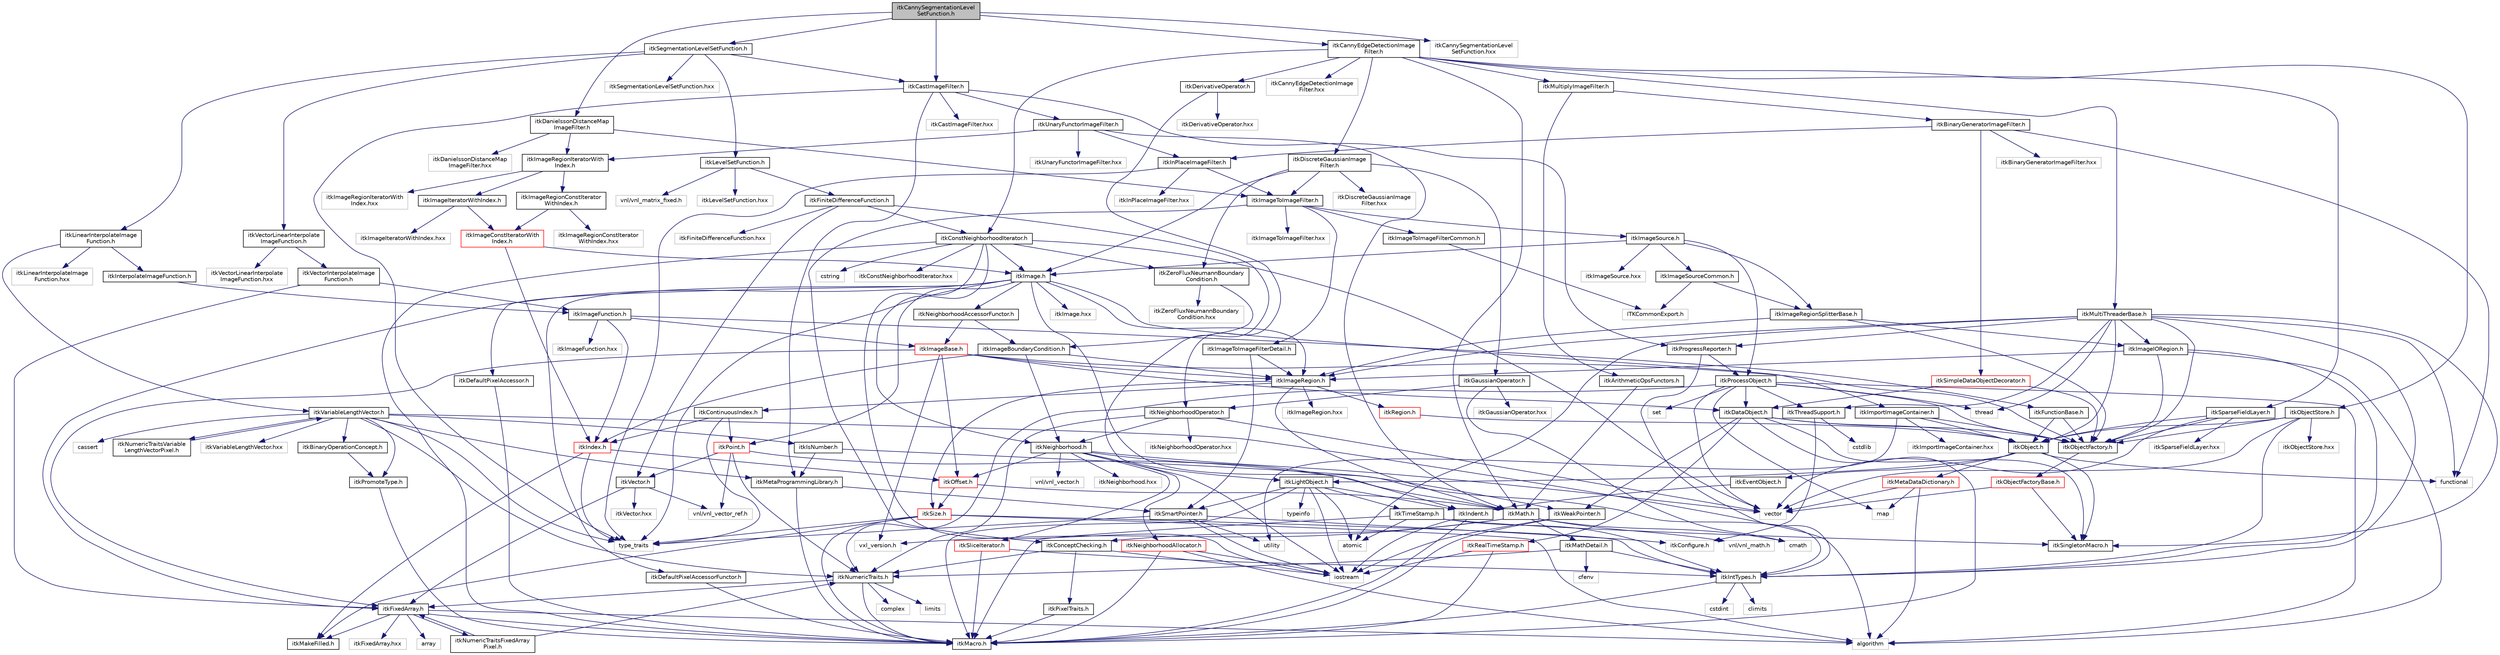 digraph "itkCannySegmentationLevelSetFunction.h"
{
 // LATEX_PDF_SIZE
  edge [fontname="Helvetica",fontsize="10",labelfontname="Helvetica",labelfontsize="10"];
  node [fontname="Helvetica",fontsize="10",shape=record];
  Node1 [label="itkCannySegmentationLevel\lSetFunction.h",height=0.2,width=0.4,color="black", fillcolor="grey75", style="filled", fontcolor="black",tooltip=" "];
  Node1 -> Node2 [color="midnightblue",fontsize="10",style="solid",fontname="Helvetica"];
  Node2 [label="itkSegmentationLevelSetFunction.h",height=0.2,width=0.4,color="black", fillcolor="white", style="filled",URL="$itkSegmentationLevelSetFunction_8h.html",tooltip=" "];
  Node2 -> Node3 [color="midnightblue",fontsize="10",style="solid",fontname="Helvetica"];
  Node3 [label="itkLevelSetFunction.h",height=0.2,width=0.4,color="black", fillcolor="white", style="filled",URL="$itkLevelSetFunction_8h.html",tooltip=" "];
  Node3 -> Node4 [color="midnightblue",fontsize="10",style="solid",fontname="Helvetica"];
  Node4 [label="itkFiniteDifferenceFunction.h",height=0.2,width=0.4,color="black", fillcolor="white", style="filled",URL="$itkFiniteDifferenceFunction_8h.html",tooltip=" "];
  Node4 -> Node5 [color="midnightblue",fontsize="10",style="solid",fontname="Helvetica"];
  Node5 [label="itkLightObject.h",height=0.2,width=0.4,color="black", fillcolor="white", style="filled",URL="$itkLightObject_8h.html",tooltip=" "];
  Node5 -> Node6 [color="midnightblue",fontsize="10",style="solid",fontname="Helvetica"];
  Node6 [label="itkMacro.h",height=0.2,width=0.4,color="black", fillcolor="white", style="filled",URL="$itkMacro_8h.html",tooltip=" "];
  Node5 -> Node7 [color="midnightblue",fontsize="10",style="solid",fontname="Helvetica"];
  Node7 [label="itkSmartPointer.h",height=0.2,width=0.4,color="black", fillcolor="white", style="filled",URL="$itkSmartPointer_8h.html",tooltip=" "];
  Node7 -> Node8 [color="midnightblue",fontsize="10",style="solid",fontname="Helvetica"];
  Node8 [label="iostream",height=0.2,width=0.4,color="grey75", fillcolor="white", style="filled",tooltip=" "];
  Node7 -> Node9 [color="midnightblue",fontsize="10",style="solid",fontname="Helvetica"];
  Node9 [label="utility",height=0.2,width=0.4,color="grey75", fillcolor="white", style="filled",tooltip=" "];
  Node7 -> Node10 [color="midnightblue",fontsize="10",style="solid",fontname="Helvetica"];
  Node10 [label="type_traits",height=0.2,width=0.4,color="grey75", fillcolor="white", style="filled",tooltip=" "];
  Node7 -> Node11 [color="midnightblue",fontsize="10",style="solid",fontname="Helvetica"];
  Node11 [label="itkConfigure.h",height=0.2,width=0.4,color="grey75", fillcolor="white", style="filled",tooltip=" "];
  Node5 -> Node12 [color="midnightblue",fontsize="10",style="solid",fontname="Helvetica"];
  Node12 [label="itkTimeStamp.h",height=0.2,width=0.4,color="black", fillcolor="white", style="filled",URL="$itkTimeStamp_8h.html",tooltip=" "];
  Node12 -> Node6 [color="midnightblue",fontsize="10",style="solid",fontname="Helvetica"];
  Node12 -> Node13 [color="midnightblue",fontsize="10",style="solid",fontname="Helvetica"];
  Node13 [label="itkIntTypes.h",height=0.2,width=0.4,color="black", fillcolor="white", style="filled",URL="$itkIntTypes_8h.html",tooltip=" "];
  Node13 -> Node6 [color="midnightblue",fontsize="10",style="solid",fontname="Helvetica"];
  Node13 -> Node14 [color="midnightblue",fontsize="10",style="solid",fontname="Helvetica"];
  Node14 [label="cstdint",height=0.2,width=0.4,color="grey75", fillcolor="white", style="filled",tooltip=" "];
  Node13 -> Node15 [color="midnightblue",fontsize="10",style="solid",fontname="Helvetica"];
  Node15 [label="climits",height=0.2,width=0.4,color="grey75", fillcolor="white", style="filled",tooltip=" "];
  Node12 -> Node16 [color="midnightblue",fontsize="10",style="solid",fontname="Helvetica"];
  Node16 [label="atomic",height=0.2,width=0.4,color="grey75", fillcolor="white", style="filled",tooltip=" "];
  Node12 -> Node17 [color="midnightblue",fontsize="10",style="solid",fontname="Helvetica"];
  Node17 [label="itkSingletonMacro.h",height=0.2,width=0.4,color="black", fillcolor="white", style="filled",URL="$itkSingletonMacro_8h.html",tooltip=" "];
  Node5 -> Node18 [color="midnightblue",fontsize="10",style="solid",fontname="Helvetica"];
  Node18 [label="itkIndent.h",height=0.2,width=0.4,color="black", fillcolor="white", style="filled",URL="$itkIndent_8h.html",tooltip=" "];
  Node18 -> Node6 [color="midnightblue",fontsize="10",style="solid",fontname="Helvetica"];
  Node18 -> Node8 [color="midnightblue",fontsize="10",style="solid",fontname="Helvetica"];
  Node5 -> Node16 [color="midnightblue",fontsize="10",style="solid",fontname="Helvetica"];
  Node5 -> Node8 [color="midnightblue",fontsize="10",style="solid",fontname="Helvetica"];
  Node5 -> Node19 [color="midnightblue",fontsize="10",style="solid",fontname="Helvetica"];
  Node19 [label="typeinfo",height=0.2,width=0.4,color="grey75", fillcolor="white", style="filled",tooltip=" "];
  Node4 -> Node20 [color="midnightblue",fontsize="10",style="solid",fontname="Helvetica"];
  Node20 [label="itkConstNeighborhoodIterator.h",height=0.2,width=0.4,color="black", fillcolor="white", style="filled",URL="$itkConstNeighborhoodIterator_8h.html",tooltip=" "];
  Node20 -> Node21 [color="midnightblue",fontsize="10",style="solid",fontname="Helvetica"];
  Node21 [label="vector",height=0.2,width=0.4,color="grey75", fillcolor="white", style="filled",tooltip=" "];
  Node20 -> Node22 [color="midnightblue",fontsize="10",style="solid",fontname="Helvetica"];
  Node22 [label="cstring",height=0.2,width=0.4,color="grey75", fillcolor="white", style="filled",tooltip=" "];
  Node20 -> Node8 [color="midnightblue",fontsize="10",style="solid",fontname="Helvetica"];
  Node20 -> Node23 [color="midnightblue",fontsize="10",style="solid",fontname="Helvetica"];
  Node23 [label="itkImage.h",height=0.2,width=0.4,color="black", fillcolor="white", style="filled",URL="$itkImage_8h.html",tooltip=" "];
  Node23 -> Node24 [color="midnightblue",fontsize="10",style="solid",fontname="Helvetica"];
  Node24 [label="itkImageRegion.h",height=0.2,width=0.4,color="black", fillcolor="white", style="filled",URL="$itkImageRegion_8h.html",tooltip=" "];
  Node24 -> Node25 [color="midnightblue",fontsize="10",style="solid",fontname="Helvetica"];
  Node25 [label="itkRegion.h",height=0.2,width=0.4,color="red", fillcolor="white", style="filled",URL="$itkRegion_8h.html",tooltip=" "];
  Node25 -> Node26 [color="midnightblue",fontsize="10",style="solid",fontname="Helvetica"];
  Node26 [label="itkObject.h",height=0.2,width=0.4,color="black", fillcolor="white", style="filled",URL="$itkObject_8h.html",tooltip=" "];
  Node26 -> Node5 [color="midnightblue",fontsize="10",style="solid",fontname="Helvetica"];
  Node26 -> Node27 [color="midnightblue",fontsize="10",style="solid",fontname="Helvetica"];
  Node27 [label="itkEventObject.h",height=0.2,width=0.4,color="black", fillcolor="white", style="filled",URL="$itkEventObject_8h.html",tooltip=" "];
  Node27 -> Node18 [color="midnightblue",fontsize="10",style="solid",fontname="Helvetica"];
  Node26 -> Node28 [color="midnightblue",fontsize="10",style="solid",fontname="Helvetica"];
  Node28 [label="itkMetaDataDictionary.h",height=0.2,width=0.4,color="red", fillcolor="white", style="filled",URL="$itkMetaDataDictionary_8h.html",tooltip=" "];
  Node28 -> Node30 [color="midnightblue",fontsize="10",style="solid",fontname="Helvetica"];
  Node30 [label="algorithm",height=0.2,width=0.4,color="grey75", fillcolor="white", style="filled",tooltip=" "];
  Node28 -> Node21 [color="midnightblue",fontsize="10",style="solid",fontname="Helvetica"];
  Node28 -> Node31 [color="midnightblue",fontsize="10",style="solid",fontname="Helvetica"];
  Node31 [label="map",height=0.2,width=0.4,color="grey75", fillcolor="white", style="filled",tooltip=" "];
  Node26 -> Node17 [color="midnightblue",fontsize="10",style="solid",fontname="Helvetica"];
  Node26 -> Node34 [color="midnightblue",fontsize="10",style="solid",fontname="Helvetica"];
  Node34 [label="functional",height=0.2,width=0.4,color="grey75", fillcolor="white", style="filled",tooltip=" "];
  Node24 -> Node37 [color="midnightblue",fontsize="10",style="solid",fontname="Helvetica"];
  Node37 [label="itkSize.h",height=0.2,width=0.4,color="red", fillcolor="white", style="filled",URL="$itkSize_8h.html",tooltip=" "];
  Node37 -> Node13 [color="midnightblue",fontsize="10",style="solid",fontname="Helvetica"];
  Node37 -> Node6 [color="midnightblue",fontsize="10",style="solid",fontname="Helvetica"];
  Node37 -> Node38 [color="midnightblue",fontsize="10",style="solid",fontname="Helvetica"];
  Node38 [label="itkMakeFilled.h",height=0.2,width=0.4,color="black", fillcolor="white", style="filled",URL="$itkMakeFilled_8h.html",tooltip=" "];
  Node37 -> Node30 [color="midnightblue",fontsize="10",style="solid",fontname="Helvetica"];
  Node37 -> Node10 [color="midnightblue",fontsize="10",style="solid",fontname="Helvetica"];
  Node24 -> Node40 [color="midnightblue",fontsize="10",style="solid",fontname="Helvetica"];
  Node40 [label="itkContinuousIndex.h",height=0.2,width=0.4,color="black", fillcolor="white", style="filled",URL="$itkContinuousIndex_8h.html",tooltip=" "];
  Node40 -> Node41 [color="midnightblue",fontsize="10",style="solid",fontname="Helvetica"];
  Node41 [label="itkPoint.h",height=0.2,width=0.4,color="red", fillcolor="white", style="filled",URL="$itkPoint_8h.html",tooltip=" "];
  Node41 -> Node42 [color="midnightblue",fontsize="10",style="solid",fontname="Helvetica"];
  Node42 [label="itkNumericTraits.h",height=0.2,width=0.4,color="black", fillcolor="white", style="filled",URL="$itkNumericTraits_8h.html",tooltip=" "];
  Node42 -> Node6 [color="midnightblue",fontsize="10",style="solid",fontname="Helvetica"];
  Node42 -> Node43 [color="midnightblue",fontsize="10",style="solid",fontname="Helvetica"];
  Node43 [label="limits",height=0.2,width=0.4,color="grey75", fillcolor="white", style="filled",tooltip=" "];
  Node42 -> Node44 [color="midnightblue",fontsize="10",style="solid",fontname="Helvetica"];
  Node44 [label="complex",height=0.2,width=0.4,color="grey75", fillcolor="white", style="filled",tooltip=" "];
  Node42 -> Node45 [color="midnightblue",fontsize="10",style="solid",fontname="Helvetica"];
  Node45 [label="itkFixedArray.h",height=0.2,width=0.4,color="black", fillcolor="white", style="filled",URL="$itkFixedArray_8h.html",tooltip=" "];
  Node45 -> Node6 [color="midnightblue",fontsize="10",style="solid",fontname="Helvetica"];
  Node45 -> Node38 [color="midnightblue",fontsize="10",style="solid",fontname="Helvetica"];
  Node45 -> Node30 [color="midnightblue",fontsize="10",style="solid",fontname="Helvetica"];
  Node45 -> Node46 [color="midnightblue",fontsize="10",style="solid",fontname="Helvetica"];
  Node46 [label="array",height=0.2,width=0.4,color="grey75", fillcolor="white", style="filled",tooltip=" "];
  Node45 -> Node47 [color="midnightblue",fontsize="10",style="solid",fontname="Helvetica"];
  Node47 [label="itkFixedArray.hxx",height=0.2,width=0.4,color="grey75", fillcolor="white", style="filled",tooltip=" "];
  Node45 -> Node48 [color="midnightblue",fontsize="10",style="solid",fontname="Helvetica"];
  Node48 [label="itkNumericTraitsFixedArray\lPixel.h",height=0.2,width=0.4,color="black", fillcolor="white", style="filled",URL="$itkNumericTraitsFixedArrayPixel_8h.html",tooltip=" "];
  Node48 -> Node42 [color="midnightblue",fontsize="10",style="solid",fontname="Helvetica"];
  Node48 -> Node45 [color="midnightblue",fontsize="10",style="solid",fontname="Helvetica"];
  Node41 -> Node49 [color="midnightblue",fontsize="10",style="solid",fontname="Helvetica"];
  Node49 [label="itkVector.h",height=0.2,width=0.4,color="black", fillcolor="white", style="filled",URL="$itkVector_8h.html",tooltip=" "];
  Node49 -> Node45 [color="midnightblue",fontsize="10",style="solid",fontname="Helvetica"];
  Node49 -> Node50 [color="midnightblue",fontsize="10",style="solid",fontname="Helvetica"];
  Node50 [label="vnl/vnl_vector_ref.h",height=0.2,width=0.4,color="grey75", fillcolor="white", style="filled",tooltip=" "];
  Node49 -> Node51 [color="midnightblue",fontsize="10",style="solid",fontname="Helvetica"];
  Node51 [label="itkVector.hxx",height=0.2,width=0.4,color="grey75", fillcolor="white", style="filled",tooltip=" "];
  Node41 -> Node50 [color="midnightblue",fontsize="10",style="solid",fontname="Helvetica"];
  Node41 -> Node52 [color="midnightblue",fontsize="10",style="solid",fontname="Helvetica"];
  Node52 [label="itkMath.h",height=0.2,width=0.4,color="black", fillcolor="white", style="filled",URL="$itkMath_8h.html",tooltip=" "];
  Node52 -> Node53 [color="midnightblue",fontsize="10",style="solid",fontname="Helvetica"];
  Node53 [label="cmath",height=0.2,width=0.4,color="grey75", fillcolor="white", style="filled",tooltip=" "];
  Node52 -> Node54 [color="midnightblue",fontsize="10",style="solid",fontname="Helvetica"];
  Node54 [label="itkMathDetail.h",height=0.2,width=0.4,color="black", fillcolor="white", style="filled",URL="$itkMathDetail_8h.html",tooltip=" "];
  Node54 -> Node13 [color="midnightblue",fontsize="10",style="solid",fontname="Helvetica"];
  Node54 -> Node42 [color="midnightblue",fontsize="10",style="solid",fontname="Helvetica"];
  Node54 -> Node55 [color="midnightblue",fontsize="10",style="solid",fontname="Helvetica"];
  Node55 [label="cfenv",height=0.2,width=0.4,color="grey75", fillcolor="white", style="filled",tooltip=" "];
  Node52 -> Node56 [color="midnightblue",fontsize="10",style="solid",fontname="Helvetica"];
  Node56 [label="itkConceptChecking.h",height=0.2,width=0.4,color="black", fillcolor="white", style="filled",URL="$itkConceptChecking_8h.html",tooltip=" "];
  Node56 -> Node57 [color="midnightblue",fontsize="10",style="solid",fontname="Helvetica"];
  Node57 [label="itkPixelTraits.h",height=0.2,width=0.4,color="black", fillcolor="white", style="filled",URL="$itkPixelTraits_8h.html",tooltip=" "];
  Node57 -> Node6 [color="midnightblue",fontsize="10",style="solid",fontname="Helvetica"];
  Node56 -> Node42 [color="midnightblue",fontsize="10",style="solid",fontname="Helvetica"];
  Node56 -> Node8 [color="midnightblue",fontsize="10",style="solid",fontname="Helvetica"];
  Node52 -> Node58 [color="midnightblue",fontsize="10",style="solid",fontname="Helvetica"];
  Node58 [label="vnl/vnl_math.h",height=0.2,width=0.4,color="grey75", fillcolor="white", style="filled",tooltip=" "];
  Node52 -> Node59 [color="midnightblue",fontsize="10",style="solid",fontname="Helvetica"];
  Node59 [label="vxl_version.h",height=0.2,width=0.4,color="grey75", fillcolor="white", style="filled",tooltip=" "];
  Node40 -> Node61 [color="midnightblue",fontsize="10",style="solid",fontname="Helvetica"];
  Node61 [label="itkIndex.h",height=0.2,width=0.4,color="red", fillcolor="white", style="filled",URL="$itkIndex_8h.html",tooltip=" "];
  Node61 -> Node38 [color="midnightblue",fontsize="10",style="solid",fontname="Helvetica"];
  Node61 -> Node62 [color="midnightblue",fontsize="10",style="solid",fontname="Helvetica"];
  Node62 [label="itkOffset.h",height=0.2,width=0.4,color="red", fillcolor="white", style="filled",URL="$itkOffset_8h.html",tooltip=" "];
  Node62 -> Node37 [color="midnightblue",fontsize="10",style="solid",fontname="Helvetica"];
  Node62 -> Node52 [color="midnightblue",fontsize="10",style="solid",fontname="Helvetica"];
  Node61 -> Node10 [color="midnightblue",fontsize="10",style="solid",fontname="Helvetica"];
  Node40 -> Node10 [color="midnightblue",fontsize="10",style="solid",fontname="Helvetica"];
  Node24 -> Node52 [color="midnightblue",fontsize="10",style="solid",fontname="Helvetica"];
  Node24 -> Node63 [color="midnightblue",fontsize="10",style="solid",fontname="Helvetica"];
  Node63 [label="itkImageRegion.hxx",height=0.2,width=0.4,color="grey75", fillcolor="white", style="filled",tooltip=" "];
  Node23 -> Node64 [color="midnightblue",fontsize="10",style="solid",fontname="Helvetica"];
  Node64 [label="itkImportImageContainer.h",height=0.2,width=0.4,color="black", fillcolor="white", style="filled",URL="$itkImportImageContainer_8h.html",tooltip=" "];
  Node64 -> Node26 [color="midnightblue",fontsize="10",style="solid",fontname="Helvetica"];
  Node64 -> Node65 [color="midnightblue",fontsize="10",style="solid",fontname="Helvetica"];
  Node65 [label="itkObjectFactory.h",height=0.2,width=0.4,color="black", fillcolor="white", style="filled",URL="$itkObjectFactory_8h.html",tooltip=" "];
  Node65 -> Node66 [color="midnightblue",fontsize="10",style="solid",fontname="Helvetica"];
  Node66 [label="itkObjectFactoryBase.h",height=0.2,width=0.4,color="red", fillcolor="white", style="filled",URL="$itkObjectFactoryBase_8h.html",tooltip=" "];
  Node66 -> Node17 [color="midnightblue",fontsize="10",style="solid",fontname="Helvetica"];
  Node66 -> Node21 [color="midnightblue",fontsize="10",style="solid",fontname="Helvetica"];
  Node64 -> Node9 [color="midnightblue",fontsize="10",style="solid",fontname="Helvetica"];
  Node64 -> Node69 [color="midnightblue",fontsize="10",style="solid",fontname="Helvetica"];
  Node69 [label="itkImportImageContainer.hxx",height=0.2,width=0.4,color="grey75", fillcolor="white", style="filled",tooltip=" "];
  Node23 -> Node70 [color="midnightblue",fontsize="10",style="solid",fontname="Helvetica"];
  Node70 [label="itkDefaultPixelAccessor.h",height=0.2,width=0.4,color="black", fillcolor="white", style="filled",URL="$itkDefaultPixelAccessor_8h.html",tooltip=" "];
  Node70 -> Node6 [color="midnightblue",fontsize="10",style="solid",fontname="Helvetica"];
  Node23 -> Node71 [color="midnightblue",fontsize="10",style="solid",fontname="Helvetica"];
  Node71 [label="itkDefaultPixelAccessorFunctor.h",height=0.2,width=0.4,color="black", fillcolor="white", style="filled",URL="$itkDefaultPixelAccessorFunctor_8h.html",tooltip=" "];
  Node71 -> Node6 [color="midnightblue",fontsize="10",style="solid",fontname="Helvetica"];
  Node23 -> Node41 [color="midnightblue",fontsize="10",style="solid",fontname="Helvetica"];
  Node23 -> Node45 [color="midnightblue",fontsize="10",style="solid",fontname="Helvetica"];
  Node23 -> Node72 [color="midnightblue",fontsize="10",style="solid",fontname="Helvetica"];
  Node72 [label="itkWeakPointer.h",height=0.2,width=0.4,color="black", fillcolor="white", style="filled",URL="$itkWeakPointer_8h.html",tooltip=" "];
  Node72 -> Node6 [color="midnightblue",fontsize="10",style="solid",fontname="Helvetica"];
  Node72 -> Node8 [color="midnightblue",fontsize="10",style="solid",fontname="Helvetica"];
  Node23 -> Node73 [color="midnightblue",fontsize="10",style="solid",fontname="Helvetica"];
  Node73 [label="itkNeighborhoodAccessorFunctor.h",height=0.2,width=0.4,color="black", fillcolor="white", style="filled",URL="$itkNeighborhoodAccessorFunctor_8h.html",tooltip=" "];
  Node73 -> Node74 [color="midnightblue",fontsize="10",style="solid",fontname="Helvetica"];
  Node74 [label="itkImageBoundaryCondition.h",height=0.2,width=0.4,color="black", fillcolor="white", style="filled",URL="$itkImageBoundaryCondition_8h.html",tooltip=" "];
  Node74 -> Node61 [color="midnightblue",fontsize="10",style="solid",fontname="Helvetica"];
  Node74 -> Node75 [color="midnightblue",fontsize="10",style="solid",fontname="Helvetica"];
  Node75 [label="itkNeighborhood.h",height=0.2,width=0.4,color="black", fillcolor="white", style="filled",URL="$itkNeighborhood_8h.html",tooltip=" "];
  Node75 -> Node8 [color="midnightblue",fontsize="10",style="solid",fontname="Helvetica"];
  Node75 -> Node76 [color="midnightblue",fontsize="10",style="solid",fontname="Helvetica"];
  Node76 [label="itkNeighborhoodAllocator.h",height=0.2,width=0.4,color="red", fillcolor="white", style="filled",URL="$itkNeighborhoodAllocator_8h.html",tooltip=" "];
  Node76 -> Node30 [color="midnightblue",fontsize="10",style="solid",fontname="Helvetica"];
  Node76 -> Node8 [color="midnightblue",fontsize="10",style="solid",fontname="Helvetica"];
  Node76 -> Node6 [color="midnightblue",fontsize="10",style="solid",fontname="Helvetica"];
  Node75 -> Node18 [color="midnightblue",fontsize="10",style="solid",fontname="Helvetica"];
  Node75 -> Node77 [color="midnightblue",fontsize="10",style="solid",fontname="Helvetica"];
  Node77 [label="itkSliceIterator.h",height=0.2,width=0.4,color="red", fillcolor="white", style="filled",URL="$itkSliceIterator_8h.html",tooltip=" "];
  Node77 -> Node6 [color="midnightblue",fontsize="10",style="solid",fontname="Helvetica"];
  Node77 -> Node13 [color="midnightblue",fontsize="10",style="solid",fontname="Helvetica"];
  Node75 -> Node79 [color="midnightblue",fontsize="10",style="solid",fontname="Helvetica"];
  Node79 [label="vnl/vnl_vector.h",height=0.2,width=0.4,color="grey75", fillcolor="white", style="filled",tooltip=" "];
  Node75 -> Node62 [color="midnightblue",fontsize="10",style="solid",fontname="Helvetica"];
  Node75 -> Node21 [color="midnightblue",fontsize="10",style="solid",fontname="Helvetica"];
  Node75 -> Node80 [color="midnightblue",fontsize="10",style="solid",fontname="Helvetica"];
  Node80 [label="itkNeighborhood.hxx",height=0.2,width=0.4,color="grey75", fillcolor="white", style="filled",tooltip=" "];
  Node74 -> Node24 [color="midnightblue",fontsize="10",style="solid",fontname="Helvetica"];
  Node73 -> Node81 [color="midnightblue",fontsize="10",style="solid",fontname="Helvetica"];
  Node81 [label="itkImageBase.h",height=0.2,width=0.4,color="red", fillcolor="white", style="filled",URL="$itkImageBase_8h.html",tooltip=" "];
  Node81 -> Node82 [color="midnightblue",fontsize="10",style="solid",fontname="Helvetica"];
  Node82 [label="itkDataObject.h",height=0.2,width=0.4,color="black", fillcolor="white", style="filled",URL="$itkDataObject_8h.html",tooltip=" "];
  Node82 -> Node26 [color="midnightblue",fontsize="10",style="solid",fontname="Helvetica"];
  Node82 -> Node6 [color="midnightblue",fontsize="10",style="solid",fontname="Helvetica"];
  Node82 -> Node17 [color="midnightblue",fontsize="10",style="solid",fontname="Helvetica"];
  Node82 -> Node72 [color="midnightblue",fontsize="10",style="solid",fontname="Helvetica"];
  Node82 -> Node83 [color="midnightblue",fontsize="10",style="solid",fontname="Helvetica"];
  Node83 [label="itkRealTimeStamp.h",height=0.2,width=0.4,color="red", fillcolor="white", style="filled",URL="$itkRealTimeStamp_8h.html",tooltip=" "];
  Node83 -> Node6 [color="midnightblue",fontsize="10",style="solid",fontname="Helvetica"];
  Node83 -> Node8 [color="midnightblue",fontsize="10",style="solid",fontname="Helvetica"];
  Node82 -> Node65 [color="midnightblue",fontsize="10",style="solid",fontname="Helvetica"];
  Node81 -> Node24 [color="midnightblue",fontsize="10",style="solid",fontname="Helvetica"];
  Node81 -> Node65 [color="midnightblue",fontsize="10",style="solid",fontname="Helvetica"];
  Node81 -> Node62 [color="midnightblue",fontsize="10",style="solid",fontname="Helvetica"];
  Node81 -> Node45 [color="midnightblue",fontsize="10",style="solid",fontname="Helvetica"];
  Node81 -> Node59 [color="midnightblue",fontsize="10",style="solid",fontname="Helvetica"];
  Node23 -> Node10 [color="midnightblue",fontsize="10",style="solid",fontname="Helvetica"];
  Node23 -> Node98 [color="midnightblue",fontsize="10",style="solid",fontname="Helvetica"];
  Node98 [label="itkImage.hxx",height=0.2,width=0.4,color="grey75", fillcolor="white", style="filled",tooltip=" "];
  Node20 -> Node75 [color="midnightblue",fontsize="10",style="solid",fontname="Helvetica"];
  Node20 -> Node6 [color="midnightblue",fontsize="10",style="solid",fontname="Helvetica"];
  Node20 -> Node99 [color="midnightblue",fontsize="10",style="solid",fontname="Helvetica"];
  Node99 [label="itkZeroFluxNeumannBoundary\lCondition.h",height=0.2,width=0.4,color="black", fillcolor="white", style="filled",URL="$itkZeroFluxNeumannBoundaryCondition_8h.html",tooltip=" "];
  Node99 -> Node74 [color="midnightblue",fontsize="10",style="solid",fontname="Helvetica"];
  Node99 -> Node100 [color="midnightblue",fontsize="10",style="solid",fontname="Helvetica"];
  Node100 [label="itkZeroFluxNeumannBoundary\lCondition.hxx",height=0.2,width=0.4,color="grey75", fillcolor="white", style="filled",tooltip=" "];
  Node20 -> Node101 [color="midnightblue",fontsize="10",style="solid",fontname="Helvetica"];
  Node101 [label="itkConstNeighborhoodIterator.hxx",height=0.2,width=0.4,color="grey75", fillcolor="white", style="filled",tooltip=" "];
  Node4 -> Node49 [color="midnightblue",fontsize="10",style="solid",fontname="Helvetica"];
  Node4 -> Node102 [color="midnightblue",fontsize="10",style="solid",fontname="Helvetica"];
  Node102 [label="itkFiniteDifferenceFunction.hxx",height=0.2,width=0.4,color="grey75", fillcolor="white", style="filled",tooltip=" "];
  Node3 -> Node103 [color="midnightblue",fontsize="10",style="solid",fontname="Helvetica"];
  Node103 [label="vnl/vnl_matrix_fixed.h",height=0.2,width=0.4,color="grey75", fillcolor="white", style="filled",tooltip=" "];
  Node3 -> Node104 [color="midnightblue",fontsize="10",style="solid",fontname="Helvetica"];
  Node104 [label="itkLevelSetFunction.hxx",height=0.2,width=0.4,color="grey75", fillcolor="white", style="filled",tooltip=" "];
  Node2 -> Node105 [color="midnightblue",fontsize="10",style="solid",fontname="Helvetica"];
  Node105 [label="itkLinearInterpolateImage\lFunction.h",height=0.2,width=0.4,color="black", fillcolor="white", style="filled",URL="$itkLinearInterpolateImageFunction_8h.html",tooltip=" "];
  Node105 -> Node106 [color="midnightblue",fontsize="10",style="solid",fontname="Helvetica"];
  Node106 [label="itkInterpolateImageFunction.h",height=0.2,width=0.4,color="black", fillcolor="white", style="filled",URL="$itkInterpolateImageFunction_8h.html",tooltip=" "];
  Node106 -> Node107 [color="midnightblue",fontsize="10",style="solid",fontname="Helvetica"];
  Node107 [label="itkImageFunction.h",height=0.2,width=0.4,color="black", fillcolor="white", style="filled",URL="$itkImageFunction_8h.html",tooltip=" "];
  Node107 -> Node108 [color="midnightblue",fontsize="10",style="solid",fontname="Helvetica"];
  Node108 [label="itkFunctionBase.h",height=0.2,width=0.4,color="black", fillcolor="white", style="filled",URL="$itkFunctionBase_8h.html",tooltip=" "];
  Node108 -> Node26 [color="midnightblue",fontsize="10",style="solid",fontname="Helvetica"];
  Node108 -> Node65 [color="midnightblue",fontsize="10",style="solid",fontname="Helvetica"];
  Node107 -> Node61 [color="midnightblue",fontsize="10",style="solid",fontname="Helvetica"];
  Node107 -> Node81 [color="midnightblue",fontsize="10",style="solid",fontname="Helvetica"];
  Node107 -> Node109 [color="midnightblue",fontsize="10",style="solid",fontname="Helvetica"];
  Node109 [label="itkImageFunction.hxx",height=0.2,width=0.4,color="grey75", fillcolor="white", style="filled",tooltip=" "];
  Node105 -> Node110 [color="midnightblue",fontsize="10",style="solid",fontname="Helvetica"];
  Node110 [label="itkVariableLengthVector.h",height=0.2,width=0.4,color="black", fillcolor="white", style="filled",URL="$itkVariableLengthVector_8h.html",tooltip=" "];
  Node110 -> Node111 [color="midnightblue",fontsize="10",style="solid",fontname="Helvetica"];
  Node111 [label="cassert",height=0.2,width=0.4,color="grey75", fillcolor="white", style="filled",tooltip=" "];
  Node110 -> Node30 [color="midnightblue",fontsize="10",style="solid",fontname="Helvetica"];
  Node110 -> Node10 [color="midnightblue",fontsize="10",style="solid",fontname="Helvetica"];
  Node110 -> Node42 [color="midnightblue",fontsize="10",style="solid",fontname="Helvetica"];
  Node110 -> Node112 [color="midnightblue",fontsize="10",style="solid",fontname="Helvetica"];
  Node112 [label="itkMetaProgrammingLibrary.h",height=0.2,width=0.4,color="black", fillcolor="white", style="filled",URL="$itkMetaProgrammingLibrary_8h.html",tooltip=" "];
  Node112 -> Node6 [color="midnightblue",fontsize="10",style="solid",fontname="Helvetica"];
  Node112 -> Node7 [color="midnightblue",fontsize="10",style="solid",fontname="Helvetica"];
  Node110 -> Node113 [color="midnightblue",fontsize="10",style="solid",fontname="Helvetica"];
  Node113 [label="itkIsNumber.h",height=0.2,width=0.4,color="black", fillcolor="white", style="filled",URL="$itkIsNumber_8h.html",tooltip=" "];
  Node113 -> Node112 [color="midnightblue",fontsize="10",style="solid",fontname="Helvetica"];
  Node113 -> Node13 [color="midnightblue",fontsize="10",style="solid",fontname="Helvetica"];
  Node110 -> Node114 [color="midnightblue",fontsize="10",style="solid",fontname="Helvetica"];
  Node114 [label="itkPromoteType.h",height=0.2,width=0.4,color="black", fillcolor="white", style="filled",URL="$itkPromoteType_8h.html",tooltip=" "];
  Node114 -> Node6 [color="midnightblue",fontsize="10",style="solid",fontname="Helvetica"];
  Node110 -> Node115 [color="midnightblue",fontsize="10",style="solid",fontname="Helvetica"];
  Node115 [label="itkBinaryOperationConcept.h",height=0.2,width=0.4,color="black", fillcolor="white", style="filled",URL="$itkBinaryOperationConcept_8h.html",tooltip=" "];
  Node115 -> Node114 [color="midnightblue",fontsize="10",style="solid",fontname="Helvetica"];
  Node110 -> Node116 [color="midnightblue",fontsize="10",style="solid",fontname="Helvetica"];
  Node116 [label="itkNumericTraitsVariable\lLengthVectorPixel.h",height=0.2,width=0.4,color="black", fillcolor="white", style="filled",URL="$itkNumericTraitsVariableLengthVectorPixel_8h.html",tooltip=" "];
  Node116 -> Node110 [color="midnightblue",fontsize="10",style="solid",fontname="Helvetica"];
  Node110 -> Node117 [color="midnightblue",fontsize="10",style="solid",fontname="Helvetica"];
  Node117 [label="itkVariableLengthVector.hxx",height=0.2,width=0.4,color="grey75", fillcolor="white", style="filled",tooltip=" "];
  Node105 -> Node118 [color="midnightblue",fontsize="10",style="solid",fontname="Helvetica"];
  Node118 [label="itkLinearInterpolateImage\lFunction.hxx",height=0.2,width=0.4,color="grey75", fillcolor="white", style="filled",tooltip=" "];
  Node2 -> Node119 [color="midnightblue",fontsize="10",style="solid",fontname="Helvetica"];
  Node119 [label="itkVectorLinearInterpolate\lImageFunction.h",height=0.2,width=0.4,color="black", fillcolor="white", style="filled",URL="$itkVectorLinearInterpolateImageFunction_8h.html",tooltip=" "];
  Node119 -> Node120 [color="midnightblue",fontsize="10",style="solid",fontname="Helvetica"];
  Node120 [label="itkVectorInterpolateImage\lFunction.h",height=0.2,width=0.4,color="black", fillcolor="white", style="filled",URL="$itkVectorInterpolateImageFunction_8h.html",tooltip=" "];
  Node120 -> Node107 [color="midnightblue",fontsize="10",style="solid",fontname="Helvetica"];
  Node120 -> Node45 [color="midnightblue",fontsize="10",style="solid",fontname="Helvetica"];
  Node119 -> Node121 [color="midnightblue",fontsize="10",style="solid",fontname="Helvetica"];
  Node121 [label="itkVectorLinearInterpolate\lImageFunction.hxx",height=0.2,width=0.4,color="grey75", fillcolor="white", style="filled",tooltip=" "];
  Node2 -> Node122 [color="midnightblue",fontsize="10",style="solid",fontname="Helvetica"];
  Node122 [label="itkCastImageFilter.h",height=0.2,width=0.4,color="black", fillcolor="white", style="filled",URL="$itkCastImageFilter_8h.html",tooltip=" "];
  Node122 -> Node123 [color="midnightblue",fontsize="10",style="solid",fontname="Helvetica"];
  Node123 [label="itkUnaryFunctorImageFilter.h",height=0.2,width=0.4,color="black", fillcolor="white", style="filled",URL="$itkUnaryFunctorImageFilter_8h.html",tooltip=" "];
  Node123 -> Node52 [color="midnightblue",fontsize="10",style="solid",fontname="Helvetica"];
  Node123 -> Node124 [color="midnightblue",fontsize="10",style="solid",fontname="Helvetica"];
  Node124 [label="itkInPlaceImageFilter.h",height=0.2,width=0.4,color="black", fillcolor="white", style="filled",URL="$itkInPlaceImageFilter_8h.html",tooltip=" "];
  Node124 -> Node125 [color="midnightblue",fontsize="10",style="solid",fontname="Helvetica"];
  Node125 [label="itkImageToImageFilter.h",height=0.2,width=0.4,color="black", fillcolor="white", style="filled",URL="$itkImageToImageFilter_8h.html",tooltip=" "];
  Node125 -> Node126 [color="midnightblue",fontsize="10",style="solid",fontname="Helvetica"];
  Node126 [label="itkImageSource.h",height=0.2,width=0.4,color="black", fillcolor="white", style="filled",URL="$itkImageSource_8h.html",tooltip=" "];
  Node126 -> Node127 [color="midnightblue",fontsize="10",style="solid",fontname="Helvetica"];
  Node127 [label="itkProcessObject.h",height=0.2,width=0.4,color="black", fillcolor="white", style="filled",URL="$itkProcessObject_8h.html",tooltip=" "];
  Node127 -> Node82 [color="midnightblue",fontsize="10",style="solid",fontname="Helvetica"];
  Node127 -> Node65 [color="midnightblue",fontsize="10",style="solid",fontname="Helvetica"];
  Node127 -> Node42 [color="midnightblue",fontsize="10",style="solid",fontname="Helvetica"];
  Node127 -> Node128 [color="midnightblue",fontsize="10",style="solid",fontname="Helvetica"];
  Node128 [label="itkThreadSupport.h",height=0.2,width=0.4,color="black", fillcolor="white", style="filled",URL="$itkThreadSupport_8h.html",tooltip=" "];
  Node128 -> Node129 [color="midnightblue",fontsize="10",style="solid",fontname="Helvetica"];
  Node129 [label="cstdlib",height=0.2,width=0.4,color="grey75", fillcolor="white", style="filled",tooltip=" "];
  Node128 -> Node11 [color="midnightblue",fontsize="10",style="solid",fontname="Helvetica"];
  Node127 -> Node21 [color="midnightblue",fontsize="10",style="solid",fontname="Helvetica"];
  Node127 -> Node31 [color="midnightblue",fontsize="10",style="solid",fontname="Helvetica"];
  Node127 -> Node130 [color="midnightblue",fontsize="10",style="solid",fontname="Helvetica"];
  Node130 [label="set",height=0.2,width=0.4,color="grey75", fillcolor="white", style="filled",tooltip=" "];
  Node127 -> Node30 [color="midnightblue",fontsize="10",style="solid",fontname="Helvetica"];
  Node127 -> Node131 [color="midnightblue",fontsize="10",style="solid",fontname="Helvetica"];
  Node131 [label="thread",height=0.2,width=0.4,color="grey75", fillcolor="white", style="filled",tooltip=" "];
  Node126 -> Node23 [color="midnightblue",fontsize="10",style="solid",fontname="Helvetica"];
  Node126 -> Node132 [color="midnightblue",fontsize="10",style="solid",fontname="Helvetica"];
  Node132 [label="itkImageRegionSplitterBase.h",height=0.2,width=0.4,color="black", fillcolor="white", style="filled",URL="$itkImageRegionSplitterBase_8h.html",tooltip=" "];
  Node132 -> Node24 [color="midnightblue",fontsize="10",style="solid",fontname="Helvetica"];
  Node132 -> Node65 [color="midnightblue",fontsize="10",style="solid",fontname="Helvetica"];
  Node132 -> Node133 [color="midnightblue",fontsize="10",style="solid",fontname="Helvetica"];
  Node133 [label="itkImageIORegion.h",height=0.2,width=0.4,color="black", fillcolor="white", style="filled",URL="$itkImageIORegion_8h.html",tooltip=" "];
  Node133 -> Node30 [color="midnightblue",fontsize="10",style="solid",fontname="Helvetica"];
  Node133 -> Node13 [color="midnightblue",fontsize="10",style="solid",fontname="Helvetica"];
  Node133 -> Node65 [color="midnightblue",fontsize="10",style="solid",fontname="Helvetica"];
  Node133 -> Node24 [color="midnightblue",fontsize="10",style="solid",fontname="Helvetica"];
  Node126 -> Node134 [color="midnightblue",fontsize="10",style="solid",fontname="Helvetica"];
  Node134 [label="itkImageSourceCommon.h",height=0.2,width=0.4,color="black", fillcolor="white", style="filled",URL="$itkImageSourceCommon_8h.html",tooltip=" "];
  Node134 -> Node135 [color="midnightblue",fontsize="10",style="solid",fontname="Helvetica"];
  Node135 [label="ITKCommonExport.h",height=0.2,width=0.4,color="grey75", fillcolor="white", style="filled",tooltip=" "];
  Node134 -> Node132 [color="midnightblue",fontsize="10",style="solid",fontname="Helvetica"];
  Node126 -> Node136 [color="midnightblue",fontsize="10",style="solid",fontname="Helvetica"];
  Node136 [label="itkImageSource.hxx",height=0.2,width=0.4,color="grey75", fillcolor="white", style="filled",tooltip=" "];
  Node125 -> Node56 [color="midnightblue",fontsize="10",style="solid",fontname="Helvetica"];
  Node125 -> Node137 [color="midnightblue",fontsize="10",style="solid",fontname="Helvetica"];
  Node137 [label="itkImageToImageFilterDetail.h",height=0.2,width=0.4,color="black", fillcolor="white", style="filled",URL="$itkImageToImageFilterDetail_8h.html",tooltip=" "];
  Node137 -> Node24 [color="midnightblue",fontsize="10",style="solid",fontname="Helvetica"];
  Node137 -> Node7 [color="midnightblue",fontsize="10",style="solid",fontname="Helvetica"];
  Node125 -> Node138 [color="midnightblue",fontsize="10",style="solid",fontname="Helvetica"];
  Node138 [label="itkImageToImageFilterCommon.h",height=0.2,width=0.4,color="black", fillcolor="white", style="filled",URL="$itkImageToImageFilterCommon_8h.html",tooltip=" "];
  Node138 -> Node135 [color="midnightblue",fontsize="10",style="solid",fontname="Helvetica"];
  Node125 -> Node139 [color="midnightblue",fontsize="10",style="solid",fontname="Helvetica"];
  Node139 [label="itkImageToImageFilter.hxx",height=0.2,width=0.4,color="grey75", fillcolor="white", style="filled",tooltip=" "];
  Node124 -> Node10 [color="midnightblue",fontsize="10",style="solid",fontname="Helvetica"];
  Node124 -> Node140 [color="midnightblue",fontsize="10",style="solid",fontname="Helvetica"];
  Node140 [label="itkInPlaceImageFilter.hxx",height=0.2,width=0.4,color="grey75", fillcolor="white", style="filled",tooltip=" "];
  Node123 -> Node141 [color="midnightblue",fontsize="10",style="solid",fontname="Helvetica"];
  Node141 [label="itkImageRegionIteratorWith\lIndex.h",height=0.2,width=0.4,color="black", fillcolor="white", style="filled",URL="$itkImageRegionIteratorWithIndex_8h.html",tooltip=" "];
  Node141 -> Node142 [color="midnightblue",fontsize="10",style="solid",fontname="Helvetica"];
  Node142 [label="itkImageRegionConstIterator\lWithIndex.h",height=0.2,width=0.4,color="black", fillcolor="white", style="filled",URL="$itkImageRegionConstIteratorWithIndex_8h.html",tooltip=" "];
  Node142 -> Node143 [color="midnightblue",fontsize="10",style="solid",fontname="Helvetica"];
  Node143 [label="itkImageConstIteratorWith\lIndex.h",height=0.2,width=0.4,color="red", fillcolor="white", style="filled",URL="$itkImageConstIteratorWithIndex_8h.html",tooltip=" "];
  Node143 -> Node61 [color="midnightblue",fontsize="10",style="solid",fontname="Helvetica"];
  Node143 -> Node23 [color="midnightblue",fontsize="10",style="solid",fontname="Helvetica"];
  Node142 -> Node145 [color="midnightblue",fontsize="10",style="solid",fontname="Helvetica"];
  Node145 [label="itkImageRegionConstIterator\lWithIndex.hxx",height=0.2,width=0.4,color="grey75", fillcolor="white", style="filled",tooltip=" "];
  Node141 -> Node146 [color="midnightblue",fontsize="10",style="solid",fontname="Helvetica"];
  Node146 [label="itkImageIteratorWithIndex.h",height=0.2,width=0.4,color="black", fillcolor="white", style="filled",URL="$itkImageIteratorWithIndex_8h.html",tooltip=" "];
  Node146 -> Node143 [color="midnightblue",fontsize="10",style="solid",fontname="Helvetica"];
  Node146 -> Node147 [color="midnightblue",fontsize="10",style="solid",fontname="Helvetica"];
  Node147 [label="itkImageIteratorWithIndex.hxx",height=0.2,width=0.4,color="grey75", fillcolor="white", style="filled",tooltip=" "];
  Node141 -> Node148 [color="midnightblue",fontsize="10",style="solid",fontname="Helvetica"];
  Node148 [label="itkImageRegionIteratorWith\lIndex.hxx",height=0.2,width=0.4,color="grey75", fillcolor="white", style="filled",tooltip=" "];
  Node123 -> Node149 [color="midnightblue",fontsize="10",style="solid",fontname="Helvetica"];
  Node149 [label="itkUnaryFunctorImageFilter.hxx",height=0.2,width=0.4,color="grey75", fillcolor="white", style="filled",tooltip=" "];
  Node122 -> Node150 [color="midnightblue",fontsize="10",style="solid",fontname="Helvetica"];
  Node150 [label="itkProgressReporter.h",height=0.2,width=0.4,color="black", fillcolor="white", style="filled",URL="$itkProgressReporter_8h.html",tooltip=" "];
  Node150 -> Node13 [color="midnightblue",fontsize="10",style="solid",fontname="Helvetica"];
  Node150 -> Node127 [color="midnightblue",fontsize="10",style="solid",fontname="Helvetica"];
  Node122 -> Node112 [color="midnightblue",fontsize="10",style="solid",fontname="Helvetica"];
  Node122 -> Node10 [color="midnightblue",fontsize="10",style="solid",fontname="Helvetica"];
  Node122 -> Node151 [color="midnightblue",fontsize="10",style="solid",fontname="Helvetica"];
  Node151 [label="itkCastImageFilter.hxx",height=0.2,width=0.4,color="grey75", fillcolor="white", style="filled",tooltip=" "];
  Node2 -> Node152 [color="midnightblue",fontsize="10",style="solid",fontname="Helvetica"];
  Node152 [label="itkSegmentationLevelSetFunction.hxx",height=0.2,width=0.4,color="grey75", fillcolor="white", style="filled",tooltip=" "];
  Node1 -> Node122 [color="midnightblue",fontsize="10",style="solid",fontname="Helvetica"];
  Node1 -> Node153 [color="midnightblue",fontsize="10",style="solid",fontname="Helvetica"];
  Node153 [label="itkCannyEdgeDetectionImage\lFilter.h",height=0.2,width=0.4,color="black", fillcolor="white", style="filled",URL="$itkCannyEdgeDetectionImageFilter_8h.html",tooltip=" "];
  Node153 -> Node20 [color="midnightblue",fontsize="10",style="solid",fontname="Helvetica"];
  Node153 -> Node154 [color="midnightblue",fontsize="10",style="solid",fontname="Helvetica"];
  Node154 [label="itkDiscreteGaussianImage\lFilter.h",height=0.2,width=0.4,color="black", fillcolor="white", style="filled",URL="$itkDiscreteGaussianImageFilter_8h.html",tooltip=" "];
  Node154 -> Node155 [color="midnightblue",fontsize="10",style="solid",fontname="Helvetica"];
  Node155 [label="itkGaussianOperator.h",height=0.2,width=0.4,color="black", fillcolor="white", style="filled",URL="$itkGaussianOperator_8h.html",tooltip=" "];
  Node155 -> Node156 [color="midnightblue",fontsize="10",style="solid",fontname="Helvetica"];
  Node156 [label="itkNeighborhoodOperator.h",height=0.2,width=0.4,color="black", fillcolor="white", style="filled",URL="$itkNeighborhoodOperator_8h.html",tooltip=" "];
  Node156 -> Node75 [color="midnightblue",fontsize="10",style="solid",fontname="Helvetica"];
  Node156 -> Node42 [color="midnightblue",fontsize="10",style="solid",fontname="Helvetica"];
  Node156 -> Node21 [color="midnightblue",fontsize="10",style="solid",fontname="Helvetica"];
  Node156 -> Node157 [color="midnightblue",fontsize="10",style="solid",fontname="Helvetica"];
  Node157 [label="itkNeighborhoodOperator.hxx",height=0.2,width=0.4,color="grey75", fillcolor="white", style="filled",tooltip=" "];
  Node155 -> Node53 [color="midnightblue",fontsize="10",style="solid",fontname="Helvetica"];
  Node155 -> Node158 [color="midnightblue",fontsize="10",style="solid",fontname="Helvetica"];
  Node158 [label="itkGaussianOperator.hxx",height=0.2,width=0.4,color="grey75", fillcolor="white", style="filled",tooltip=" "];
  Node154 -> Node125 [color="midnightblue",fontsize="10",style="solid",fontname="Helvetica"];
  Node154 -> Node23 [color="midnightblue",fontsize="10",style="solid",fontname="Helvetica"];
  Node154 -> Node99 [color="midnightblue",fontsize="10",style="solid",fontname="Helvetica"];
  Node154 -> Node159 [color="midnightblue",fontsize="10",style="solid",fontname="Helvetica"];
  Node159 [label="itkDiscreteGaussianImage\lFilter.hxx",height=0.2,width=0.4,color="grey75", fillcolor="white", style="filled",tooltip=" "];
  Node153 -> Node160 [color="midnightblue",fontsize="10",style="solid",fontname="Helvetica"];
  Node160 [label="itkMultiplyImageFilter.h",height=0.2,width=0.4,color="black", fillcolor="white", style="filled",URL="$itkMultiplyImageFilter_8h.html",tooltip=" "];
  Node160 -> Node161 [color="midnightblue",fontsize="10",style="solid",fontname="Helvetica"];
  Node161 [label="itkBinaryGeneratorImageFilter.h",height=0.2,width=0.4,color="black", fillcolor="white", style="filled",URL="$itkBinaryGeneratorImageFilter_8h.html",tooltip=" "];
  Node161 -> Node124 [color="midnightblue",fontsize="10",style="solid",fontname="Helvetica"];
  Node161 -> Node162 [color="midnightblue",fontsize="10",style="solid",fontname="Helvetica"];
  Node162 [label="itkSimpleDataObjectDecorator.h",height=0.2,width=0.4,color="red", fillcolor="white", style="filled",URL="$itkSimpleDataObjectDecorator_8h.html",tooltip=" "];
  Node162 -> Node82 [color="midnightblue",fontsize="10",style="solid",fontname="Helvetica"];
  Node162 -> Node65 [color="midnightblue",fontsize="10",style="solid",fontname="Helvetica"];
  Node161 -> Node34 [color="midnightblue",fontsize="10",style="solid",fontname="Helvetica"];
  Node161 -> Node164 [color="midnightblue",fontsize="10",style="solid",fontname="Helvetica"];
  Node164 [label="itkBinaryGeneratorImageFilter.hxx",height=0.2,width=0.4,color="grey75", fillcolor="white", style="filled",tooltip=" "];
  Node160 -> Node165 [color="midnightblue",fontsize="10",style="solid",fontname="Helvetica"];
  Node165 [label="itkArithmeticOpsFunctors.h",height=0.2,width=0.4,color="black", fillcolor="white", style="filled",URL="$itkArithmeticOpsFunctors_8h.html",tooltip=" "];
  Node165 -> Node52 [color="midnightblue",fontsize="10",style="solid",fontname="Helvetica"];
  Node153 -> Node166 [color="midnightblue",fontsize="10",style="solid",fontname="Helvetica"];
  Node166 [label="itkMultiThreaderBase.h",height=0.2,width=0.4,color="black", fillcolor="white", style="filled",URL="$itkMultiThreaderBase_8h.html",tooltip=" "];
  Node166 -> Node26 [color="midnightblue",fontsize="10",style="solid",fontname="Helvetica"];
  Node166 -> Node128 [color="midnightblue",fontsize="10",style="solid",fontname="Helvetica"];
  Node166 -> Node65 [color="midnightblue",fontsize="10",style="solid",fontname="Helvetica"];
  Node166 -> Node13 [color="midnightblue",fontsize="10",style="solid",fontname="Helvetica"];
  Node166 -> Node24 [color="midnightblue",fontsize="10",style="solid",fontname="Helvetica"];
  Node166 -> Node133 [color="midnightblue",fontsize="10",style="solid",fontname="Helvetica"];
  Node166 -> Node17 [color="midnightblue",fontsize="10",style="solid",fontname="Helvetica"];
  Node166 -> Node16 [color="midnightblue",fontsize="10",style="solid",fontname="Helvetica"];
  Node166 -> Node34 [color="midnightblue",fontsize="10",style="solid",fontname="Helvetica"];
  Node166 -> Node131 [color="midnightblue",fontsize="10",style="solid",fontname="Helvetica"];
  Node166 -> Node150 [color="midnightblue",fontsize="10",style="solid",fontname="Helvetica"];
  Node153 -> Node167 [color="midnightblue",fontsize="10",style="solid",fontname="Helvetica"];
  Node167 [label="itkDerivativeOperator.h",height=0.2,width=0.4,color="black", fillcolor="white", style="filled",URL="$itkDerivativeOperator_8h.html",tooltip=" "];
  Node167 -> Node156 [color="midnightblue",fontsize="10",style="solid",fontname="Helvetica"];
  Node167 -> Node168 [color="midnightblue",fontsize="10",style="solid",fontname="Helvetica"];
  Node168 [label="itkDerivativeOperator.hxx",height=0.2,width=0.4,color="grey75", fillcolor="white", style="filled",tooltip=" "];
  Node153 -> Node169 [color="midnightblue",fontsize="10",style="solid",fontname="Helvetica"];
  Node169 [label="itkSparseFieldLayer.h",height=0.2,width=0.4,color="black", fillcolor="white", style="filled",URL="$itkSparseFieldLayer_8h.html",tooltip=" "];
  Node169 -> Node65 [color="midnightblue",fontsize="10",style="solid",fontname="Helvetica"];
  Node169 -> Node26 [color="midnightblue",fontsize="10",style="solid",fontname="Helvetica"];
  Node169 -> Node21 [color="midnightblue",fontsize="10",style="solid",fontname="Helvetica"];
  Node169 -> Node170 [color="midnightblue",fontsize="10",style="solid",fontname="Helvetica"];
  Node170 [label="itkSparseFieldLayer.hxx",height=0.2,width=0.4,color="grey75", fillcolor="white", style="filled",tooltip=" "];
  Node153 -> Node171 [color="midnightblue",fontsize="10",style="solid",fontname="Helvetica"];
  Node171 [label="itkObjectStore.h",height=0.2,width=0.4,color="black", fillcolor="white", style="filled",URL="$itkObjectStore_8h.html",tooltip=" "];
  Node171 -> Node65 [color="midnightblue",fontsize="10",style="solid",fontname="Helvetica"];
  Node171 -> Node26 [color="midnightblue",fontsize="10",style="solid",fontname="Helvetica"];
  Node171 -> Node13 [color="midnightblue",fontsize="10",style="solid",fontname="Helvetica"];
  Node171 -> Node21 [color="midnightblue",fontsize="10",style="solid",fontname="Helvetica"];
  Node171 -> Node172 [color="midnightblue",fontsize="10",style="solid",fontname="Helvetica"];
  Node172 [label="itkObjectStore.hxx",height=0.2,width=0.4,color="grey75", fillcolor="white", style="filled",tooltip=" "];
  Node153 -> Node52 [color="midnightblue",fontsize="10",style="solid",fontname="Helvetica"];
  Node153 -> Node173 [color="midnightblue",fontsize="10",style="solid",fontname="Helvetica"];
  Node173 [label="itkCannyEdgeDetectionImage\lFilter.hxx",height=0.2,width=0.4,color="grey75", fillcolor="white", style="filled",tooltip=" "];
  Node1 -> Node174 [color="midnightblue",fontsize="10",style="solid",fontname="Helvetica"];
  Node174 [label="itkDanielssonDistanceMap\lImageFilter.h",height=0.2,width=0.4,color="black", fillcolor="white", style="filled",URL="$itkDanielssonDistanceMapImageFilter_8h.html",tooltip=" "];
  Node174 -> Node125 [color="midnightblue",fontsize="10",style="solid",fontname="Helvetica"];
  Node174 -> Node141 [color="midnightblue",fontsize="10",style="solid",fontname="Helvetica"];
  Node174 -> Node175 [color="midnightblue",fontsize="10",style="solid",fontname="Helvetica"];
  Node175 [label="itkDanielssonDistanceMap\lImageFilter.hxx",height=0.2,width=0.4,color="grey75", fillcolor="white", style="filled",tooltip=" "];
  Node1 -> Node176 [color="midnightblue",fontsize="10",style="solid",fontname="Helvetica"];
  Node176 [label="itkCannySegmentationLevel\lSetFunction.hxx",height=0.2,width=0.4,color="grey75", fillcolor="white", style="filled",tooltip=" "];
}
